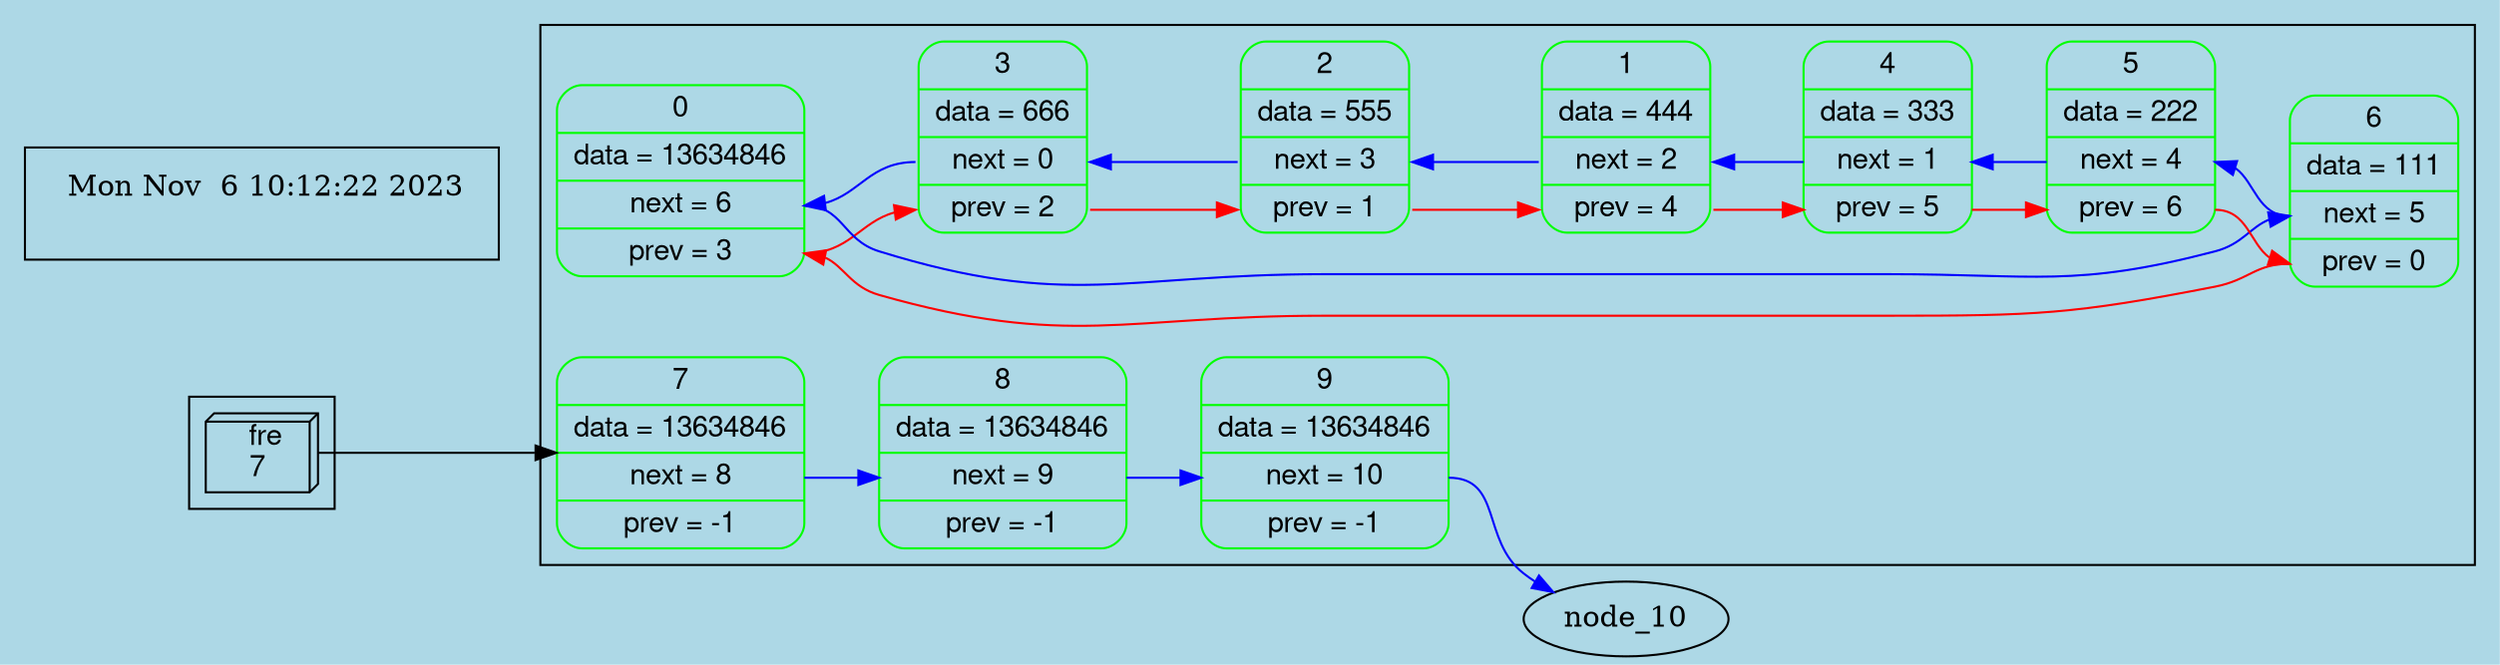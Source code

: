 digraph list_1681692777 {
rankdir = LR
subgraph cluster_nodes_846930886 {
    node_0 [fontname="Helvetica, Arial, sans-serif"style=rounded
color = green
 shape = record, label = " 0 | data = 13634846 | <fnext> next = 6 | <fprev> prev = 3 "];
    node_1 [fontname="Helvetica, Arial, sans-serif"style=rounded
color = green
 shape = record, label = " 1 | data = 444 | <fnext> next = 2 | <fprev> prev = 4 "];
    node_2 [fontname="Helvetica, Arial, sans-serif"style=rounded
color = green
 shape = record, label = " 2 | data = 555 | <fnext> next = 3 | <fprev> prev = 1 "];
    node_3 [fontname="Helvetica, Arial, sans-serif"style=rounded
color = green
 shape = record, label = " 3 | data = 666 | <fnext> next = 0 | <fprev> prev = 2 "];
    node_4 [fontname="Helvetica, Arial, sans-serif"style=rounded
color = green
 shape = record, label = " 4 | data = 333 | <fnext> next = 1 | <fprev> prev = 5 "];
    node_5 [fontname="Helvetica, Arial, sans-serif"style=rounded
color = green
 shape = record, label = " 5 | data = 222 | <fnext> next = 4 | <fprev> prev = 6 "];
    node_6 [fontname="Helvetica, Arial, sans-serif"style=rounded
color = green
 shape = record, label = " 6 | data = 111 | <fnext> next = 5 | <fprev> prev = 0 "];
    node_7 [fontname="Helvetica, Arial, sans-serif"style=rounded
color = green
 shape = record, label = " 7 | data = 13634846 | <fnext> next = 8 | <fprev> prev = -1 "];
    node_8 [fontname="Helvetica, Arial, sans-serif"style=rounded
color = green
 shape = record, label = " 8 | data = 13634846 | <fnext> next = 9 | <fprev> prev = -1 "];
    node_9 [fontname="Helvetica, Arial, sans-serif"style=rounded
color = green
 shape = record, label = " 9 | data = 13634846 | <fnext> next = 10 | <fprev> prev = -1 "];
}
val_fre -> node_7;
node_0: <fnext> -> node_6: <fnext> [color = blue];
node_1: <fnext> -> node_2: <fnext> [color = blue];
node_2: <fnext> -> node_3: <fnext> [color = blue];
node_3: <fnext> -> node_0: <fnext> [color = blue];
node_4: <fnext> -> node_1: <fnext> [color = blue];
node_5: <fnext> -> node_4: <fnext> [color = blue];
node_6: <fnext> -> node_5: <fnext> [color = blue];
node_7: <fnext> -> node_8: <fnext> [color = blue];
node_8: <fnext> -> node_9: <fnext> [color = blue];
node_9: <fnext> -> node_10: <fnext> [color = blue];
node_0: <fprev> -> node_3: <fprev> [color = red];
node_1: <fprev> -> node_4: <fprev> [color = red];
node_2: <fprev> -> node_1: <fprev> [color = red];
node_3: <fprev> -> node_2: <fprev> [color = red];
node_4: <fprev> -> node_5: <fprev> [color = red];
node_5: <fprev> -> node_6: <fprev> [color = red];
node_6: <fprev> -> node_0: <fprev> [color = red];
subgraph cluster_val {
     val_fre  [ shape = box3d, fontname="Helvetica, Arial, sans-serif", label = " fre
7 "];
}
bgcolor="lightblue"
subgraph cluster_add_info_1804289383{
node_add_info [shape = plaintext, label = " Mon Nov  6 10:12:22 2023
 "];
}
}
